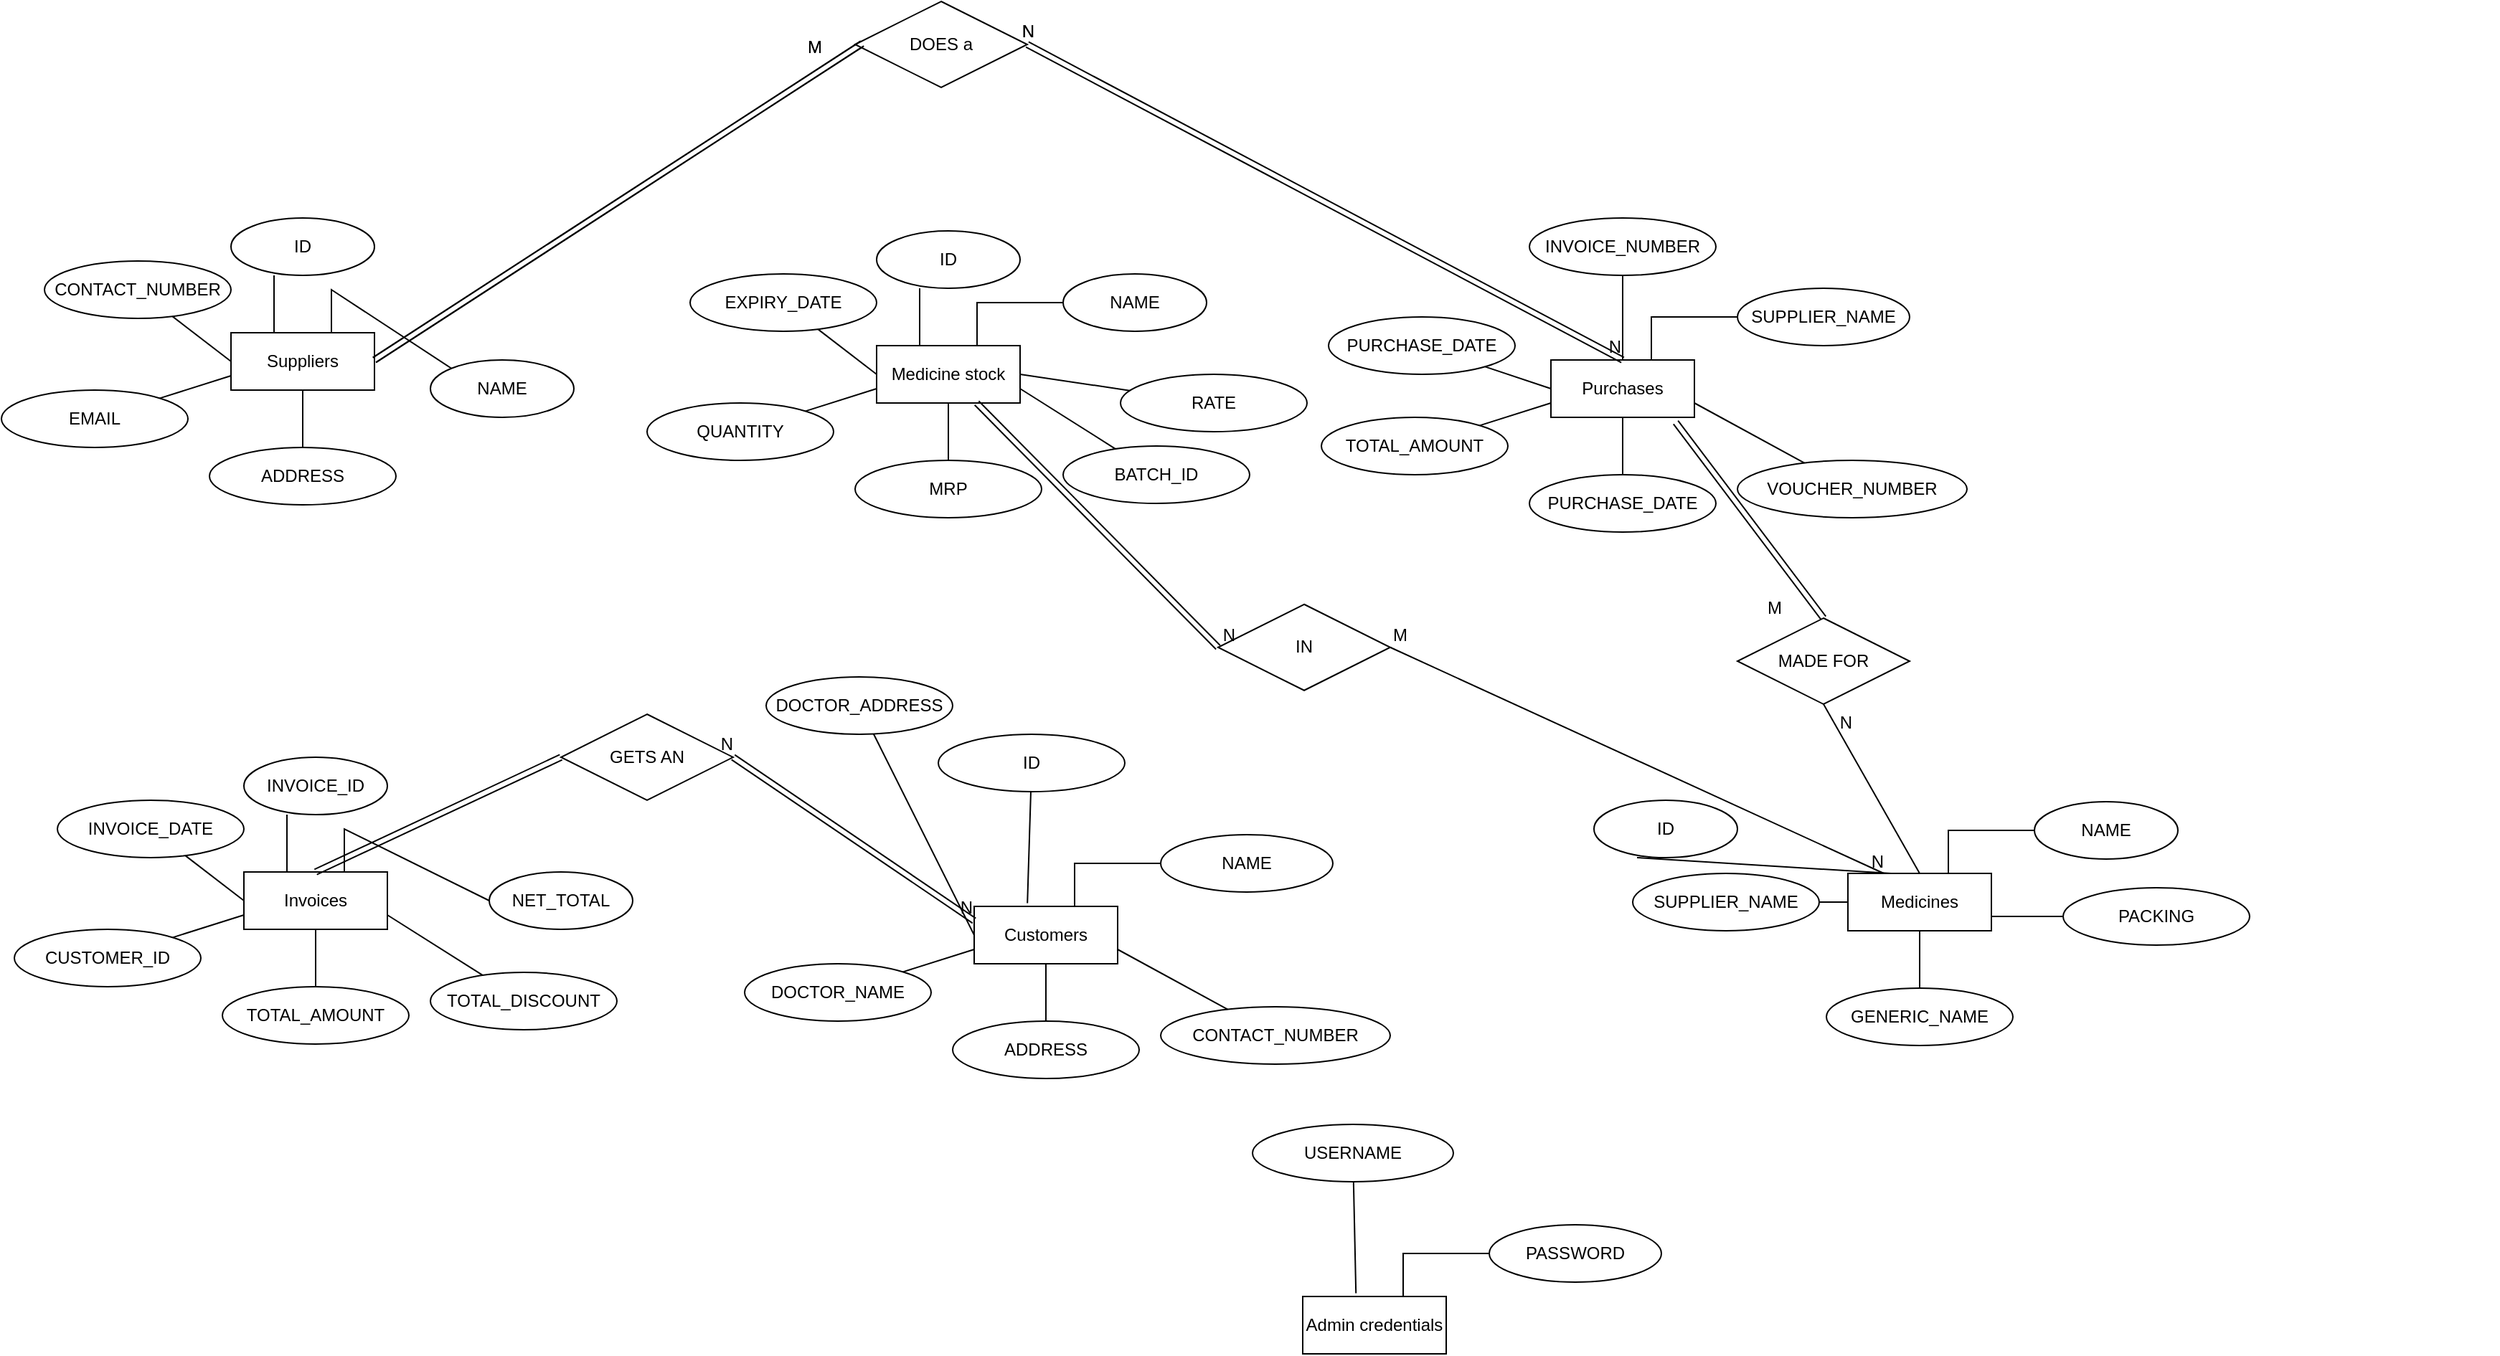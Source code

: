 <mxfile version="16.4.11" type="github">
  <diagram id="R2lEEEUBdFMjLlhIrx00" name="Page-1">
    <mxGraphModel dx="1597" dy="829" grid="1" gridSize="10" guides="1" tooltips="1" connect="1" arrows="1" fold="1" page="1" pageScale="1" pageWidth="850" pageHeight="1100" math="0" shadow="0" extFonts="Permanent Marker^https://fonts.googleapis.com/css?family=Permanent+Marker">
      <root>
        <mxCell id="0" />
        <mxCell id="1" parent="0" />
        <mxCell id="fip5N9C-G7Y2aDPfU7Cz-6" value="Suppliers" style="whiteSpace=wrap;html=1;align=center;" parent="1" vertex="1">
          <mxGeometry x="250" y="241" width="100" height="40" as="geometry" />
        </mxCell>
        <mxCell id="fip5N9C-G7Y2aDPfU7Cz-7" value="ID" style="ellipse;whiteSpace=wrap;html=1;align=center;" parent="1" vertex="1">
          <mxGeometry x="250" y="161" width="100" height="40" as="geometry" />
        </mxCell>
        <mxCell id="fip5N9C-G7Y2aDPfU7Cz-8" value="NAME" style="ellipse;whiteSpace=wrap;html=1;align=center;" parent="1" vertex="1">
          <mxGeometry x="389" y="260" width="100" height="40" as="geometry" />
        </mxCell>
        <mxCell id="fip5N9C-G7Y2aDPfU7Cz-10" value="" style="endArrow=none;html=1;rounded=0;entryX=0.3;entryY=1;entryDx=0;entryDy=0;entryPerimeter=0;exitX=0.3;exitY=0;exitDx=0;exitDy=0;exitPerimeter=0;" parent="1" source="fip5N9C-G7Y2aDPfU7Cz-6" target="fip5N9C-G7Y2aDPfU7Cz-7" edge="1">
          <mxGeometry width="50" height="50" relative="1" as="geometry">
            <mxPoint x="270" y="251" as="sourcePoint" />
            <mxPoint x="320" y="201" as="targetPoint" />
          </mxGeometry>
        </mxCell>
        <mxCell id="fip5N9C-G7Y2aDPfU7Cz-11" value="" style="endArrow=none;html=1;rounded=0;exitX=0.7;exitY=0;exitDx=0;exitDy=0;exitPerimeter=0;entryX=0;entryY=0;entryDx=0;entryDy=0;" parent="1" source="fip5N9C-G7Y2aDPfU7Cz-6" target="fip5N9C-G7Y2aDPfU7Cz-8" edge="1">
          <mxGeometry width="50" height="50" relative="1" as="geometry">
            <mxPoint x="310" y="211" as="sourcePoint" />
            <mxPoint x="390" y="280" as="targetPoint" />
            <Array as="points">
              <mxPoint x="320" y="211" />
            </Array>
          </mxGeometry>
        </mxCell>
        <mxCell id="fip5N9C-G7Y2aDPfU7Cz-12" value="CONTACT_NUMBER" style="ellipse;whiteSpace=wrap;html=1;align=center;" parent="1" vertex="1">
          <mxGeometry x="120" y="191" width="130" height="40" as="geometry" />
        </mxCell>
        <mxCell id="fip5N9C-G7Y2aDPfU7Cz-13" value="" style="endArrow=none;html=1;rounded=0;exitX=0;exitY=0.5;exitDx=0;exitDy=0;" parent="1" source="fip5N9C-G7Y2aDPfU7Cz-6" target="fip5N9C-G7Y2aDPfU7Cz-12" edge="1">
          <mxGeometry width="50" height="50" relative="1" as="geometry">
            <mxPoint x="180" y="271" as="sourcePoint" />
            <mxPoint x="220" y="231" as="targetPoint" />
          </mxGeometry>
        </mxCell>
        <mxCell id="fip5N9C-G7Y2aDPfU7Cz-14" value="EMAIL" style="ellipse;whiteSpace=wrap;html=1;align=center;" parent="1" vertex="1">
          <mxGeometry x="90" y="281" width="130" height="40" as="geometry" />
        </mxCell>
        <mxCell id="fip5N9C-G7Y2aDPfU7Cz-15" value="" style="endArrow=none;html=1;rounded=0;exitX=0;exitY=0.75;exitDx=0;exitDy=0;" parent="1" source="fip5N9C-G7Y2aDPfU7Cz-6" target="fip5N9C-G7Y2aDPfU7Cz-14" edge="1">
          <mxGeometry width="50" height="50" relative="1" as="geometry">
            <mxPoint x="220" y="351" as="sourcePoint" />
            <mxPoint x="190" y="321" as="targetPoint" />
          </mxGeometry>
        </mxCell>
        <mxCell id="fip5N9C-G7Y2aDPfU7Cz-16" value="ADDRESS" style="ellipse;whiteSpace=wrap;html=1;align=center;" parent="1" vertex="1">
          <mxGeometry x="235" y="321" width="130" height="40" as="geometry" />
        </mxCell>
        <mxCell id="fip5N9C-G7Y2aDPfU7Cz-17" value="" style="endArrow=none;html=1;rounded=0;exitX=0.5;exitY=1;exitDx=0;exitDy=0;" parent="1" source="fip5N9C-G7Y2aDPfU7Cz-6" target="fip5N9C-G7Y2aDPfU7Cz-16" edge="1">
          <mxGeometry width="50" height="50" relative="1" as="geometry">
            <mxPoint x="320" y="291" as="sourcePoint" />
            <mxPoint x="335" y="361" as="targetPoint" />
          </mxGeometry>
        </mxCell>
        <mxCell id="fip5N9C-G7Y2aDPfU7Cz-18" value="Invoices" style="whiteSpace=wrap;html=1;align=center;" parent="1" vertex="1">
          <mxGeometry x="259" y="617" width="100" height="40" as="geometry" />
        </mxCell>
        <mxCell id="fip5N9C-G7Y2aDPfU7Cz-19" value="INVOICE_ID" style="ellipse;whiteSpace=wrap;html=1;align=center;" parent="1" vertex="1">
          <mxGeometry x="259" y="537" width="100" height="40" as="geometry" />
        </mxCell>
        <mxCell id="fip5N9C-G7Y2aDPfU7Cz-20" value="NET_TOTAL" style="ellipse;whiteSpace=wrap;html=1;align=center;" parent="1" vertex="1">
          <mxGeometry x="430" y="617" width="100" height="40" as="geometry" />
        </mxCell>
        <mxCell id="fip5N9C-G7Y2aDPfU7Cz-21" value="" style="endArrow=none;html=1;rounded=0;entryX=0.3;entryY=1;entryDx=0;entryDy=0;entryPerimeter=0;exitX=0.3;exitY=0;exitDx=0;exitDy=0;exitPerimeter=0;" parent="1" source="fip5N9C-G7Y2aDPfU7Cz-18" target="fip5N9C-G7Y2aDPfU7Cz-19" edge="1">
          <mxGeometry width="50" height="50" relative="1" as="geometry">
            <mxPoint x="279" y="627" as="sourcePoint" />
            <mxPoint x="329" y="577" as="targetPoint" />
          </mxGeometry>
        </mxCell>
        <mxCell id="fip5N9C-G7Y2aDPfU7Cz-22" value="" style="endArrow=none;html=1;rounded=0;entryX=0;entryY=0.5;entryDx=0;entryDy=0;exitX=0.7;exitY=0;exitDx=0;exitDy=0;exitPerimeter=0;" parent="1" source="fip5N9C-G7Y2aDPfU7Cz-18" target="fip5N9C-G7Y2aDPfU7Cz-20" edge="1">
          <mxGeometry width="50" height="50" relative="1" as="geometry">
            <mxPoint x="319" y="587" as="sourcePoint" />
            <mxPoint x="299" y="587" as="targetPoint" />
            <Array as="points">
              <mxPoint x="329" y="587" />
            </Array>
          </mxGeometry>
        </mxCell>
        <mxCell id="fip5N9C-G7Y2aDPfU7Cz-23" value="INVOICE_DATE" style="ellipse;whiteSpace=wrap;html=1;align=center;" parent="1" vertex="1">
          <mxGeometry x="129" y="567" width="130" height="40" as="geometry" />
        </mxCell>
        <mxCell id="fip5N9C-G7Y2aDPfU7Cz-24" value="" style="endArrow=none;html=1;rounded=0;exitX=0;exitY=0.5;exitDx=0;exitDy=0;" parent="1" source="fip5N9C-G7Y2aDPfU7Cz-18" target="fip5N9C-G7Y2aDPfU7Cz-23" edge="1">
          <mxGeometry width="50" height="50" relative="1" as="geometry">
            <mxPoint x="189" y="647" as="sourcePoint" />
            <mxPoint x="229" y="607" as="targetPoint" />
          </mxGeometry>
        </mxCell>
        <mxCell id="fip5N9C-G7Y2aDPfU7Cz-25" value="CUSTOMER_ID" style="ellipse;whiteSpace=wrap;html=1;align=center;" parent="1" vertex="1">
          <mxGeometry x="99" y="657" width="130" height="40" as="geometry" />
        </mxCell>
        <mxCell id="fip5N9C-G7Y2aDPfU7Cz-26" value="" style="endArrow=none;html=1;rounded=0;exitX=0;exitY=0.75;exitDx=0;exitDy=0;" parent="1" source="fip5N9C-G7Y2aDPfU7Cz-18" target="fip5N9C-G7Y2aDPfU7Cz-25" edge="1">
          <mxGeometry width="50" height="50" relative="1" as="geometry">
            <mxPoint x="229" y="727" as="sourcePoint" />
            <mxPoint x="199" y="697" as="targetPoint" />
          </mxGeometry>
        </mxCell>
        <mxCell id="fip5N9C-G7Y2aDPfU7Cz-27" value="TOTAL_AMOUNT" style="ellipse;whiteSpace=wrap;html=1;align=center;" parent="1" vertex="1">
          <mxGeometry x="244" y="697" width="130" height="40" as="geometry" />
        </mxCell>
        <mxCell id="fip5N9C-G7Y2aDPfU7Cz-28" value="" style="endArrow=none;html=1;rounded=0;exitX=0.5;exitY=1;exitDx=0;exitDy=0;" parent="1" source="fip5N9C-G7Y2aDPfU7Cz-18" target="fip5N9C-G7Y2aDPfU7Cz-27" edge="1">
          <mxGeometry width="50" height="50" relative="1" as="geometry">
            <mxPoint x="329" y="667" as="sourcePoint" />
            <mxPoint x="344" y="737" as="targetPoint" />
          </mxGeometry>
        </mxCell>
        <mxCell id="fip5N9C-G7Y2aDPfU7Cz-29" value="TOTAL_DISCOUNT" style="ellipse;whiteSpace=wrap;html=1;align=center;" parent="1" vertex="1">
          <mxGeometry x="389" y="687" width="130" height="40" as="geometry" />
        </mxCell>
        <mxCell id="fip5N9C-G7Y2aDPfU7Cz-30" value="" style="endArrow=none;html=1;rounded=0;exitX=1;exitY=0.75;exitDx=0;exitDy=0;" parent="1" source="fip5N9C-G7Y2aDPfU7Cz-18" target="fip5N9C-G7Y2aDPfU7Cz-29" edge="1">
          <mxGeometry width="50" height="50" relative="1" as="geometry">
            <mxPoint x="454" y="647" as="sourcePoint" />
            <mxPoint x="489" y="727" as="targetPoint" />
          </mxGeometry>
        </mxCell>
        <mxCell id="fip5N9C-G7Y2aDPfU7Cz-31" value="Medicine stock" style="whiteSpace=wrap;html=1;align=center;" parent="1" vertex="1">
          <mxGeometry x="700" y="250" width="100" height="40" as="geometry" />
        </mxCell>
        <mxCell id="fip5N9C-G7Y2aDPfU7Cz-32" value="ID" style="ellipse;whiteSpace=wrap;html=1;align=center;" parent="1" vertex="1">
          <mxGeometry x="700" y="170" width="100" height="40" as="geometry" />
        </mxCell>
        <mxCell id="fip5N9C-G7Y2aDPfU7Cz-33" value="NAME" style="ellipse;whiteSpace=wrap;html=1;align=center;" parent="1" vertex="1">
          <mxGeometry x="830" y="200" width="100" height="40" as="geometry" />
        </mxCell>
        <mxCell id="fip5N9C-G7Y2aDPfU7Cz-34" value="" style="endArrow=none;html=1;rounded=0;entryX=0.3;entryY=1;entryDx=0;entryDy=0;entryPerimeter=0;exitX=0.3;exitY=0;exitDx=0;exitDy=0;exitPerimeter=0;" parent="1" source="fip5N9C-G7Y2aDPfU7Cz-31" target="fip5N9C-G7Y2aDPfU7Cz-32" edge="1">
          <mxGeometry width="50" height="50" relative="1" as="geometry">
            <mxPoint x="720" y="260" as="sourcePoint" />
            <mxPoint x="770" y="210" as="targetPoint" />
          </mxGeometry>
        </mxCell>
        <mxCell id="fip5N9C-G7Y2aDPfU7Cz-35" value="" style="endArrow=none;html=1;rounded=0;entryX=0;entryY=0.5;entryDx=0;entryDy=0;exitX=0.7;exitY=0;exitDx=0;exitDy=0;exitPerimeter=0;" parent="1" source="fip5N9C-G7Y2aDPfU7Cz-31" target="fip5N9C-G7Y2aDPfU7Cz-33" edge="1">
          <mxGeometry width="50" height="50" relative="1" as="geometry">
            <mxPoint x="760" y="220" as="sourcePoint" />
            <mxPoint x="740" y="220" as="targetPoint" />
            <Array as="points">
              <mxPoint x="770" y="220" />
            </Array>
          </mxGeometry>
        </mxCell>
        <mxCell id="fip5N9C-G7Y2aDPfU7Cz-36" value="EXPIRY_DATE" style="ellipse;whiteSpace=wrap;html=1;align=center;" parent="1" vertex="1">
          <mxGeometry x="570" y="200" width="130" height="40" as="geometry" />
        </mxCell>
        <mxCell id="fip5N9C-G7Y2aDPfU7Cz-37" value="" style="endArrow=none;html=1;rounded=0;exitX=0;exitY=0.5;exitDx=0;exitDy=0;" parent="1" source="fip5N9C-G7Y2aDPfU7Cz-31" target="fip5N9C-G7Y2aDPfU7Cz-36" edge="1">
          <mxGeometry width="50" height="50" relative="1" as="geometry">
            <mxPoint x="630" y="280" as="sourcePoint" />
            <mxPoint x="670" y="240" as="targetPoint" />
          </mxGeometry>
        </mxCell>
        <mxCell id="fip5N9C-G7Y2aDPfU7Cz-38" value="QUANTITY" style="ellipse;whiteSpace=wrap;html=1;align=center;" parent="1" vertex="1">
          <mxGeometry x="540" y="290" width="130" height="40" as="geometry" />
        </mxCell>
        <mxCell id="fip5N9C-G7Y2aDPfU7Cz-39" value="" style="endArrow=none;html=1;rounded=0;exitX=0;exitY=0.75;exitDx=0;exitDy=0;" parent="1" source="fip5N9C-G7Y2aDPfU7Cz-31" target="fip5N9C-G7Y2aDPfU7Cz-38" edge="1">
          <mxGeometry width="50" height="50" relative="1" as="geometry">
            <mxPoint x="670" y="360" as="sourcePoint" />
            <mxPoint x="640" y="330" as="targetPoint" />
          </mxGeometry>
        </mxCell>
        <mxCell id="fip5N9C-G7Y2aDPfU7Cz-40" value="MRP" style="ellipse;whiteSpace=wrap;html=1;align=center;" parent="1" vertex="1">
          <mxGeometry x="685" y="330" width="130" height="40" as="geometry" />
        </mxCell>
        <mxCell id="fip5N9C-G7Y2aDPfU7Cz-41" value="" style="endArrow=none;html=1;rounded=0;exitX=0.5;exitY=1;exitDx=0;exitDy=0;" parent="1" source="fip5N9C-G7Y2aDPfU7Cz-31" target="fip5N9C-G7Y2aDPfU7Cz-40" edge="1">
          <mxGeometry width="50" height="50" relative="1" as="geometry">
            <mxPoint x="770" y="300" as="sourcePoint" />
            <mxPoint x="785" y="370" as="targetPoint" />
          </mxGeometry>
        </mxCell>
        <mxCell id="fip5N9C-G7Y2aDPfU7Cz-42" value="BATCH_ID" style="ellipse;whiteSpace=wrap;html=1;align=center;" parent="1" vertex="1">
          <mxGeometry x="830" y="320" width="130" height="40" as="geometry" />
        </mxCell>
        <mxCell id="fip5N9C-G7Y2aDPfU7Cz-43" value="" style="endArrow=none;html=1;rounded=0;exitX=1;exitY=0.75;exitDx=0;exitDy=0;" parent="1" source="fip5N9C-G7Y2aDPfU7Cz-31" target="fip5N9C-G7Y2aDPfU7Cz-42" edge="1">
          <mxGeometry width="50" height="50" relative="1" as="geometry">
            <mxPoint x="895" y="280" as="sourcePoint" />
            <mxPoint x="930" y="360" as="targetPoint" />
          </mxGeometry>
        </mxCell>
        <mxCell id="fip5N9C-G7Y2aDPfU7Cz-44" value="RATE" style="ellipse;whiteSpace=wrap;html=1;align=center;" parent="1" vertex="1">
          <mxGeometry x="870" y="270" width="130" height="40" as="geometry" />
        </mxCell>
        <mxCell id="fip5N9C-G7Y2aDPfU7Cz-45" value="" style="endArrow=none;html=1;rounded=0;exitX=1;exitY=0.5;exitDx=0;exitDy=0;" parent="1" source="fip5N9C-G7Y2aDPfU7Cz-31" target="fip5N9C-G7Y2aDPfU7Cz-44" edge="1">
          <mxGeometry width="50" height="50" relative="1" as="geometry">
            <mxPoint x="840.0" y="230" as="sourcePoint" />
            <mxPoint x="970" y="310" as="targetPoint" />
          </mxGeometry>
        </mxCell>
        <mxCell id="fip5N9C-G7Y2aDPfU7Cz-46" value="Medicines" style="whiteSpace=wrap;html=1;align=center;" parent="1" vertex="1">
          <mxGeometry x="1377" y="618" width="100" height="40" as="geometry" />
        </mxCell>
        <mxCell id="fip5N9C-G7Y2aDPfU7Cz-47" value="ID" style="ellipse;whiteSpace=wrap;html=1;align=center;" parent="1" vertex="1">
          <mxGeometry x="1200" y="567" width="100" height="40" as="geometry" />
        </mxCell>
        <mxCell id="fip5N9C-G7Y2aDPfU7Cz-48" value="NAME" style="ellipse;whiteSpace=wrap;html=1;align=center;" parent="1" vertex="1">
          <mxGeometry x="1507" y="568" width="100" height="40" as="geometry" />
        </mxCell>
        <mxCell id="fip5N9C-G7Y2aDPfU7Cz-49" value="" style="endArrow=none;html=1;rounded=0;entryX=0.3;entryY=1;entryDx=0;entryDy=0;entryPerimeter=0;exitX=0.3;exitY=0;exitDx=0;exitDy=0;exitPerimeter=0;" parent="1" source="fip5N9C-G7Y2aDPfU7Cz-46" target="fip5N9C-G7Y2aDPfU7Cz-47" edge="1">
          <mxGeometry width="50" height="50" relative="1" as="geometry">
            <mxPoint x="1397" y="628" as="sourcePoint" />
            <mxPoint x="1447" y="578" as="targetPoint" />
          </mxGeometry>
        </mxCell>
        <mxCell id="fip5N9C-G7Y2aDPfU7Cz-50" value="" style="endArrow=none;html=1;rounded=0;entryX=0;entryY=0.5;entryDx=0;entryDy=0;exitX=0.7;exitY=0;exitDx=0;exitDy=0;exitPerimeter=0;" parent="1" source="fip5N9C-G7Y2aDPfU7Cz-46" target="fip5N9C-G7Y2aDPfU7Cz-48" edge="1">
          <mxGeometry width="50" height="50" relative="1" as="geometry">
            <mxPoint x="1437" y="588" as="sourcePoint" />
            <mxPoint x="1417" y="588" as="targetPoint" />
            <Array as="points">
              <mxPoint x="1447" y="588" />
            </Array>
          </mxGeometry>
        </mxCell>
        <mxCell id="fip5N9C-G7Y2aDPfU7Cz-53" value="SUPPLIER_NAME" style="ellipse;whiteSpace=wrap;html=1;align=center;" parent="1" vertex="1">
          <mxGeometry x="1227" y="618" width="130" height="40" as="geometry" />
        </mxCell>
        <mxCell id="fip5N9C-G7Y2aDPfU7Cz-54" value="" style="endArrow=none;html=1;rounded=0;exitX=0;exitY=0.5;exitDx=0;exitDy=0;" parent="1" source="fip5N9C-G7Y2aDPfU7Cz-46" target="fip5N9C-G7Y2aDPfU7Cz-53" edge="1">
          <mxGeometry width="50" height="50" relative="1" as="geometry">
            <mxPoint x="1347" y="728" as="sourcePoint" />
            <mxPoint x="1317" y="698" as="targetPoint" />
          </mxGeometry>
        </mxCell>
        <mxCell id="fip5N9C-G7Y2aDPfU7Cz-55" value="GENERIC_NAME" style="ellipse;whiteSpace=wrap;html=1;align=center;" parent="1" vertex="1">
          <mxGeometry x="1362" y="698" width="130" height="40" as="geometry" />
        </mxCell>
        <mxCell id="fip5N9C-G7Y2aDPfU7Cz-56" value="" style="endArrow=none;html=1;rounded=0;exitX=0.5;exitY=1;exitDx=0;exitDy=0;" parent="1" source="fip5N9C-G7Y2aDPfU7Cz-46" target="fip5N9C-G7Y2aDPfU7Cz-55" edge="1">
          <mxGeometry width="50" height="50" relative="1" as="geometry">
            <mxPoint x="1447" y="668" as="sourcePoint" />
            <mxPoint x="1462" y="738" as="targetPoint" />
          </mxGeometry>
        </mxCell>
        <mxCell id="fip5N9C-G7Y2aDPfU7Cz-57" value="PACKING" style="ellipse;whiteSpace=wrap;html=1;align=center;" parent="1" vertex="1">
          <mxGeometry x="1527" y="628" width="130" height="40" as="geometry" />
        </mxCell>
        <mxCell id="fip5N9C-G7Y2aDPfU7Cz-58" value="" style="endArrow=none;html=1;rounded=0;exitX=1;exitY=0.75;exitDx=0;exitDy=0;" parent="1" source="fip5N9C-G7Y2aDPfU7Cz-46" target="fip5N9C-G7Y2aDPfU7Cz-57" edge="1">
          <mxGeometry width="50" height="50" relative="1" as="geometry">
            <mxPoint x="1572" y="648" as="sourcePoint" />
            <mxPoint x="1607" y="728" as="targetPoint" />
          </mxGeometry>
        </mxCell>
        <mxCell id="fip5N9C-G7Y2aDPfU7Cz-60" value="Purchases" style="whiteSpace=wrap;html=1;align=center;" parent="1" vertex="1">
          <mxGeometry x="1170" y="260" width="100" height="40" as="geometry" />
        </mxCell>
        <mxCell id="fip5N9C-G7Y2aDPfU7Cz-62" value="SUPPLIER_NAME" style="ellipse;whiteSpace=wrap;html=1;align=center;" parent="1" vertex="1">
          <mxGeometry x="1300" y="210" width="120" height="40" as="geometry" />
        </mxCell>
        <mxCell id="fip5N9C-G7Y2aDPfU7Cz-64" value="" style="endArrow=none;html=1;rounded=0;entryX=0;entryY=0.5;entryDx=0;entryDy=0;exitX=0.7;exitY=0;exitDx=0;exitDy=0;exitPerimeter=0;" parent="1" source="fip5N9C-G7Y2aDPfU7Cz-60" target="fip5N9C-G7Y2aDPfU7Cz-62" edge="1">
          <mxGeometry width="50" height="50" relative="1" as="geometry">
            <mxPoint x="1230" y="230" as="sourcePoint" />
            <mxPoint x="1210" y="230" as="targetPoint" />
            <Array as="points">
              <mxPoint x="1240" y="230" />
            </Array>
          </mxGeometry>
        </mxCell>
        <mxCell id="fip5N9C-G7Y2aDPfU7Cz-65" value="PURCHASE_DATE" style="ellipse;whiteSpace=wrap;html=1;align=center;" parent="1" vertex="1">
          <mxGeometry x="1015" y="230" width="130" height="40" as="geometry" />
        </mxCell>
        <mxCell id="fip5N9C-G7Y2aDPfU7Cz-66" value="" style="endArrow=none;html=1;rounded=0;exitX=0;exitY=0.5;exitDx=0;exitDy=0;" parent="1" source="fip5N9C-G7Y2aDPfU7Cz-60" target="fip5N9C-G7Y2aDPfU7Cz-65" edge="1">
          <mxGeometry width="50" height="50" relative="1" as="geometry">
            <mxPoint x="1100" y="290" as="sourcePoint" />
            <mxPoint x="1140" y="250" as="targetPoint" />
          </mxGeometry>
        </mxCell>
        <mxCell id="fip5N9C-G7Y2aDPfU7Cz-67" value="TOTAL_AMOUNT" style="ellipse;whiteSpace=wrap;html=1;align=center;" parent="1" vertex="1">
          <mxGeometry x="1010" y="300" width="130" height="40" as="geometry" />
        </mxCell>
        <mxCell id="fip5N9C-G7Y2aDPfU7Cz-68" value="" style="endArrow=none;html=1;rounded=0;exitX=0;exitY=0.75;exitDx=0;exitDy=0;" parent="1" source="fip5N9C-G7Y2aDPfU7Cz-60" target="fip5N9C-G7Y2aDPfU7Cz-67" edge="1">
          <mxGeometry width="50" height="50" relative="1" as="geometry">
            <mxPoint x="1140" y="370" as="sourcePoint" />
            <mxPoint x="1110" y="340" as="targetPoint" />
          </mxGeometry>
        </mxCell>
        <mxCell id="fip5N9C-G7Y2aDPfU7Cz-69" value="PURCHASE_DATE" style="ellipse;whiteSpace=wrap;html=1;align=center;" parent="1" vertex="1">
          <mxGeometry x="1155" y="340" width="130" height="40" as="geometry" />
        </mxCell>
        <mxCell id="fip5N9C-G7Y2aDPfU7Cz-70" value="" style="endArrow=none;html=1;rounded=0;exitX=0.5;exitY=1;exitDx=0;exitDy=0;" parent="1" source="fip5N9C-G7Y2aDPfU7Cz-60" target="fip5N9C-G7Y2aDPfU7Cz-69" edge="1">
          <mxGeometry width="50" height="50" relative="1" as="geometry">
            <mxPoint x="1240" y="310" as="sourcePoint" />
            <mxPoint x="1255" y="380" as="targetPoint" />
          </mxGeometry>
        </mxCell>
        <mxCell id="fip5N9C-G7Y2aDPfU7Cz-71" value="VOUCHER_NUMBER" style="ellipse;whiteSpace=wrap;html=1;align=center;" parent="1" vertex="1">
          <mxGeometry x="1300" y="330" width="160" height="40" as="geometry" />
        </mxCell>
        <mxCell id="fip5N9C-G7Y2aDPfU7Cz-72" value="" style="endArrow=none;html=1;rounded=0;exitX=1;exitY=0.75;exitDx=0;exitDy=0;" parent="1" source="fip5N9C-G7Y2aDPfU7Cz-60" target="fip5N9C-G7Y2aDPfU7Cz-71" edge="1">
          <mxGeometry width="50" height="50" relative="1" as="geometry">
            <mxPoint x="1365" y="290" as="sourcePoint" />
            <mxPoint x="1400" y="370" as="targetPoint" />
          </mxGeometry>
        </mxCell>
        <mxCell id="fip5N9C-G7Y2aDPfU7Cz-73" value="INVOICE_NUMBER" style="ellipse;whiteSpace=wrap;html=1;align=center;" parent="1" vertex="1">
          <mxGeometry x="1155" y="161" width="130" height="40" as="geometry" />
        </mxCell>
        <mxCell id="fip5N9C-G7Y2aDPfU7Cz-74" value="" style="endArrow=none;html=1;rounded=0;" parent="1" target="fip5N9C-G7Y2aDPfU7Cz-73" edge="1">
          <mxGeometry width="50" height="50" relative="1" as="geometry">
            <mxPoint x="1220" y="260" as="sourcePoint" />
            <mxPoint x="1440" y="320" as="targetPoint" />
            <Array as="points">
              <mxPoint x="1220" y="230" />
            </Array>
          </mxGeometry>
        </mxCell>
        <mxCell id="fip5N9C-G7Y2aDPfU7Cz-75" value="Customers" style="whiteSpace=wrap;html=1;align=center;" parent="1" vertex="1">
          <mxGeometry x="768" y="641" width="100" height="40" as="geometry" />
        </mxCell>
        <mxCell id="fip5N9C-G7Y2aDPfU7Cz-76" value="NAME" style="ellipse;whiteSpace=wrap;html=1;align=center;" parent="1" vertex="1">
          <mxGeometry x="898" y="591" width="120" height="40" as="geometry" />
        </mxCell>
        <mxCell id="fip5N9C-G7Y2aDPfU7Cz-77" value="" style="endArrow=none;html=1;rounded=0;entryX=0;entryY=0.5;entryDx=0;entryDy=0;exitX=0.7;exitY=0;exitDx=0;exitDy=0;exitPerimeter=0;" parent="1" source="fip5N9C-G7Y2aDPfU7Cz-75" target="fip5N9C-G7Y2aDPfU7Cz-76" edge="1">
          <mxGeometry width="50" height="50" relative="1" as="geometry">
            <mxPoint x="828" y="611" as="sourcePoint" />
            <mxPoint x="808" y="611" as="targetPoint" />
            <Array as="points">
              <mxPoint x="838" y="611" />
            </Array>
          </mxGeometry>
        </mxCell>
        <mxCell id="fip5N9C-G7Y2aDPfU7Cz-78" value="DOCTOR_ADDRESS" style="ellipse;whiteSpace=wrap;html=1;align=center;" parent="1" vertex="1">
          <mxGeometry x="623" y="481" width="130" height="40" as="geometry" />
        </mxCell>
        <mxCell id="fip5N9C-G7Y2aDPfU7Cz-79" value="" style="endArrow=none;html=1;rounded=0;exitX=0;exitY=0.5;exitDx=0;exitDy=0;" parent="1" source="fip5N9C-G7Y2aDPfU7Cz-75" target="fip5N9C-G7Y2aDPfU7Cz-78" edge="1">
          <mxGeometry width="50" height="50" relative="1" as="geometry">
            <mxPoint x="698" y="671" as="sourcePoint" />
            <mxPoint x="738" y="631" as="targetPoint" />
          </mxGeometry>
        </mxCell>
        <mxCell id="fip5N9C-G7Y2aDPfU7Cz-80" value="DOCTOR_NAME" style="ellipse;whiteSpace=wrap;html=1;align=center;" parent="1" vertex="1">
          <mxGeometry x="608" y="681" width="130" height="40" as="geometry" />
        </mxCell>
        <mxCell id="fip5N9C-G7Y2aDPfU7Cz-81" value="" style="endArrow=none;html=1;rounded=0;exitX=0;exitY=0.75;exitDx=0;exitDy=0;" parent="1" source="fip5N9C-G7Y2aDPfU7Cz-75" target="fip5N9C-G7Y2aDPfU7Cz-80" edge="1">
          <mxGeometry width="50" height="50" relative="1" as="geometry">
            <mxPoint x="738" y="751" as="sourcePoint" />
            <mxPoint x="708" y="721" as="targetPoint" />
          </mxGeometry>
        </mxCell>
        <mxCell id="fip5N9C-G7Y2aDPfU7Cz-82" value="ADDRESS" style="ellipse;whiteSpace=wrap;html=1;align=center;" parent="1" vertex="1">
          <mxGeometry x="753" y="721" width="130" height="40" as="geometry" />
        </mxCell>
        <mxCell id="fip5N9C-G7Y2aDPfU7Cz-83" value="" style="endArrow=none;html=1;rounded=0;exitX=0.5;exitY=1;exitDx=0;exitDy=0;" parent="1" source="fip5N9C-G7Y2aDPfU7Cz-75" target="fip5N9C-G7Y2aDPfU7Cz-82" edge="1">
          <mxGeometry width="50" height="50" relative="1" as="geometry">
            <mxPoint x="838" y="691" as="sourcePoint" />
            <mxPoint x="853" y="761" as="targetPoint" />
          </mxGeometry>
        </mxCell>
        <mxCell id="fip5N9C-G7Y2aDPfU7Cz-84" value="CONTACT_NUMBER" style="ellipse;whiteSpace=wrap;html=1;align=center;" parent="1" vertex="1">
          <mxGeometry x="898" y="711" width="160" height="40" as="geometry" />
        </mxCell>
        <mxCell id="fip5N9C-G7Y2aDPfU7Cz-85" value="" style="endArrow=none;html=1;rounded=0;exitX=1;exitY=0.75;exitDx=0;exitDy=0;" parent="1" source="fip5N9C-G7Y2aDPfU7Cz-75" target="fip5N9C-G7Y2aDPfU7Cz-84" edge="1">
          <mxGeometry width="50" height="50" relative="1" as="geometry">
            <mxPoint x="963" y="671" as="sourcePoint" />
            <mxPoint x="998" y="751" as="targetPoint" />
          </mxGeometry>
        </mxCell>
        <mxCell id="fip5N9C-G7Y2aDPfU7Cz-86" value="ID" style="ellipse;whiteSpace=wrap;html=1;align=center;" parent="1" vertex="1">
          <mxGeometry x="743" y="521" width="130" height="40" as="geometry" />
        </mxCell>
        <mxCell id="fip5N9C-G7Y2aDPfU7Cz-87" value="" style="endArrow=none;html=1;rounded=0;exitX=0.371;exitY=-0.057;exitDx=0;exitDy=0;exitPerimeter=0;" parent="1" source="fip5N9C-G7Y2aDPfU7Cz-75" target="fip5N9C-G7Y2aDPfU7Cz-86" edge="1">
          <mxGeometry width="50" height="50" relative="1" as="geometry">
            <mxPoint x="808" y="631" as="sourcePoint" />
            <mxPoint x="1038" y="701" as="targetPoint" />
          </mxGeometry>
        </mxCell>
        <mxCell id="fip5N9C-G7Y2aDPfU7Cz-88" value="Admin credentials" style="whiteSpace=wrap;html=1;align=center;" parent="1" vertex="1">
          <mxGeometry x="997" y="913" width="100" height="40" as="geometry" />
        </mxCell>
        <mxCell id="fip5N9C-G7Y2aDPfU7Cz-89" value="PASSWORD" style="ellipse;whiteSpace=wrap;html=1;align=center;" parent="1" vertex="1">
          <mxGeometry x="1127" y="863" width="120" height="40" as="geometry" />
        </mxCell>
        <mxCell id="fip5N9C-G7Y2aDPfU7Cz-90" value="" style="endArrow=none;html=1;rounded=0;entryX=0;entryY=0.5;entryDx=0;entryDy=0;exitX=0.7;exitY=0;exitDx=0;exitDy=0;exitPerimeter=0;" parent="1" source="fip5N9C-G7Y2aDPfU7Cz-88" target="fip5N9C-G7Y2aDPfU7Cz-89" edge="1">
          <mxGeometry width="50" height="50" relative="1" as="geometry">
            <mxPoint x="1057" y="883" as="sourcePoint" />
            <mxPoint x="1037" y="883" as="targetPoint" />
            <Array as="points">
              <mxPoint x="1067" y="883" />
            </Array>
          </mxGeometry>
        </mxCell>
        <mxCell id="fip5N9C-G7Y2aDPfU7Cz-98" value="USERNAME" style="ellipse;whiteSpace=wrap;html=1;align=center;" parent="1" vertex="1">
          <mxGeometry x="962" y="793" width="140" height="40" as="geometry" />
        </mxCell>
        <mxCell id="fip5N9C-G7Y2aDPfU7Cz-99" value="" style="endArrow=none;html=1;rounded=0;exitX=0.371;exitY=-0.057;exitDx=0;exitDy=0;exitPerimeter=0;" parent="1" source="fip5N9C-G7Y2aDPfU7Cz-88" target="fip5N9C-G7Y2aDPfU7Cz-98" edge="1">
          <mxGeometry width="50" height="50" relative="1" as="geometry">
            <mxPoint x="1037" y="903" as="sourcePoint" />
            <mxPoint x="1267" y="973" as="targetPoint" />
          </mxGeometry>
        </mxCell>
        <mxCell id="O7eQplX8fe_v7WDKVlWZ-7" value="" style="shape=link;html=1;rounded=0;" edge="1" parent="1">
          <mxGeometry relative="1" as="geometry">
            <mxPoint x="350" y="260.0" as="sourcePoint" />
            <mxPoint x="690" y="39.34" as="targetPoint" />
          </mxGeometry>
        </mxCell>
        <mxCell id="O7eQplX8fe_v7WDKVlWZ-8" value="M" style="resizable=0;html=1;align=left;verticalAlign=bottom;" connectable="0" vertex="1" parent="O7eQplX8fe_v7WDKVlWZ-7">
          <mxGeometry x="-1" relative="1" as="geometry">
            <mxPoint x="300" y="-210" as="offset" />
          </mxGeometry>
        </mxCell>
        <mxCell id="O7eQplX8fe_v7WDKVlWZ-9" value="N" style="resizable=0;html=1;align=right;verticalAlign=bottom;" connectable="0" vertex="1" parent="O7eQplX8fe_v7WDKVlWZ-7">
          <mxGeometry x="1" relative="1" as="geometry">
            <mxPoint x="120" as="offset" />
          </mxGeometry>
        </mxCell>
        <mxCell id="O7eQplX8fe_v7WDKVlWZ-12" value="DOES a" style="shape=rhombus;perimeter=rhombusPerimeter;whiteSpace=wrap;html=1;align=center;" vertex="1" parent="1">
          <mxGeometry x="685" y="10" width="120" height="60" as="geometry" />
        </mxCell>
        <mxCell id="O7eQplX8fe_v7WDKVlWZ-13" value="" style="shape=link;html=1;rounded=0;exitX=1;exitY=0.5;exitDx=0;exitDy=0;entryX=0.5;entryY=0;entryDx=0;entryDy=0;" edge="1" parent="1" source="O7eQplX8fe_v7WDKVlWZ-12" target="fip5N9C-G7Y2aDPfU7Cz-60">
          <mxGeometry relative="1" as="geometry">
            <mxPoint x="1090" y="110" as="sourcePoint" />
            <mxPoint x="1250" y="110" as="targetPoint" />
          </mxGeometry>
        </mxCell>
        <mxCell id="O7eQplX8fe_v7WDKVlWZ-15" value="N" style="resizable=0;html=1;align=right;verticalAlign=bottom;" connectable="0" vertex="1" parent="O7eQplX8fe_v7WDKVlWZ-13">
          <mxGeometry x="1" relative="1" as="geometry" />
        </mxCell>
        <mxCell id="O7eQplX8fe_v7WDKVlWZ-16" value="" style="shape=link;html=1;rounded=0;exitX=0.87;exitY=1.087;exitDx=0;exitDy=0;exitPerimeter=0;entryX=0.5;entryY=0;entryDx=0;entryDy=0;" edge="1" parent="1" source="fip5N9C-G7Y2aDPfU7Cz-60" target="O7eQplX8fe_v7WDKVlWZ-18">
          <mxGeometry relative="1" as="geometry">
            <mxPoint x="1260" y="450" as="sourcePoint" />
            <mxPoint x="1350" y="440" as="targetPoint" />
          </mxGeometry>
        </mxCell>
        <mxCell id="O7eQplX8fe_v7WDKVlWZ-18" value="MADE FOR" style="shape=rhombus;perimeter=rhombusPerimeter;whiteSpace=wrap;html=1;align=center;" vertex="1" parent="1">
          <mxGeometry x="1300" y="440" width="120" height="60" as="geometry" />
        </mxCell>
        <mxCell id="O7eQplX8fe_v7WDKVlWZ-19" value="" style="endArrow=none;html=1;rounded=0;entryX=0.5;entryY=1;entryDx=0;entryDy=0;exitX=0.5;exitY=0;exitDx=0;exitDy=0;" edge="1" parent="1" source="fip5N9C-G7Y2aDPfU7Cz-46" target="O7eQplX8fe_v7WDKVlWZ-18">
          <mxGeometry relative="1" as="geometry">
            <mxPoint x="1190" y="480" as="sourcePoint" />
            <mxPoint x="1350" y="480" as="targetPoint" />
          </mxGeometry>
        </mxCell>
        <mxCell id="O7eQplX8fe_v7WDKVlWZ-20" value="N" style="resizable=0;html=1;align=right;verticalAlign=bottom;" connectable="0" vertex="1" parent="O7eQplX8fe_v7WDKVlWZ-19">
          <mxGeometry x="1" relative="1" as="geometry">
            <mxPoint x="20" y="21" as="offset" />
          </mxGeometry>
        </mxCell>
        <mxCell id="O7eQplX8fe_v7WDKVlWZ-31" value="M" style="resizable=0;html=1;align=left;verticalAlign=bottom;" connectable="0" vertex="1" parent="1">
          <mxGeometry x="1830" y="460.38" as="geometry">
            <mxPoint x="-511" y="-19" as="offset" />
          </mxGeometry>
        </mxCell>
        <mxCell id="O7eQplX8fe_v7WDKVlWZ-32" value="" style="shape=link;html=1;rounded=0;entryX=0;entryY=0.25;entryDx=0;entryDy=0;exitX=1;exitY=0.5;exitDx=0;exitDy=0;" edge="1" parent="1" source="O7eQplX8fe_v7WDKVlWZ-34" target="fip5N9C-G7Y2aDPfU7Cz-75">
          <mxGeometry relative="1" as="geometry">
            <mxPoint x="580" y="550" as="sourcePoint" />
            <mxPoint x="738" y="651" as="targetPoint" />
          </mxGeometry>
        </mxCell>
        <mxCell id="O7eQplX8fe_v7WDKVlWZ-33" value="N" style="resizable=0;html=1;align=right;verticalAlign=bottom;" connectable="0" vertex="1" parent="O7eQplX8fe_v7WDKVlWZ-32">
          <mxGeometry x="1" relative="1" as="geometry" />
        </mxCell>
        <mxCell id="O7eQplX8fe_v7WDKVlWZ-34" value="GETS AN" style="shape=rhombus;perimeter=rhombusPerimeter;whiteSpace=wrap;html=1;align=center;" vertex="1" parent="1">
          <mxGeometry x="480" y="507" width="120" height="60" as="geometry" />
        </mxCell>
        <mxCell id="O7eQplX8fe_v7WDKVlWZ-35" value="" style="shape=link;html=1;rounded=0;" edge="1" parent="1">
          <mxGeometry relative="1" as="geometry">
            <mxPoint x="350.0" y="260" as="sourcePoint" />
            <mxPoint x="690" y="39.34" as="targetPoint" />
          </mxGeometry>
        </mxCell>
        <mxCell id="O7eQplX8fe_v7WDKVlWZ-36" value="M" style="resizable=0;html=1;align=left;verticalAlign=bottom;" connectable="0" vertex="1" parent="O7eQplX8fe_v7WDKVlWZ-35">
          <mxGeometry x="-1" relative="1" as="geometry">
            <mxPoint x="300" y="-210" as="offset" />
          </mxGeometry>
        </mxCell>
        <mxCell id="O7eQplX8fe_v7WDKVlWZ-37" value="N" style="resizable=0;html=1;align=right;verticalAlign=bottom;" connectable="0" vertex="1" parent="O7eQplX8fe_v7WDKVlWZ-35">
          <mxGeometry x="1" relative="1" as="geometry">
            <mxPoint x="120" as="offset" />
          </mxGeometry>
        </mxCell>
        <mxCell id="O7eQplX8fe_v7WDKVlWZ-38" value="" style="shape=link;html=1;rounded=0;entryX=0;entryY=0.5;entryDx=0;entryDy=0;exitX=0.5;exitY=0;exitDx=0;exitDy=0;" edge="1" parent="1" source="fip5N9C-G7Y2aDPfU7Cz-18" target="O7eQplX8fe_v7WDKVlWZ-34">
          <mxGeometry relative="1" as="geometry">
            <mxPoint x="120.0" y="701.66" as="sourcePoint" />
            <mxPoint x="460" y="481.0" as="targetPoint" />
            <Array as="points" />
          </mxGeometry>
        </mxCell>
        <mxCell id="O7eQplX8fe_v7WDKVlWZ-40" value="N" style="resizable=0;html=1;align=right;verticalAlign=bottom;" connectable="0" vertex="1" parent="O7eQplX8fe_v7WDKVlWZ-38">
          <mxGeometry x="1" relative="1" as="geometry">
            <mxPoint x="120" as="offset" />
          </mxGeometry>
        </mxCell>
        <mxCell id="O7eQplX8fe_v7WDKVlWZ-41" value="" style="endArrow=none;html=1;rounded=0;entryX=0.25;entryY=0;entryDx=0;entryDy=0;exitX=1;exitY=0.5;exitDx=0;exitDy=0;" edge="1" parent="1" source="O7eQplX8fe_v7WDKVlWZ-44" target="fip5N9C-G7Y2aDPfU7Cz-46">
          <mxGeometry relative="1" as="geometry">
            <mxPoint x="1050" y="469" as="sourcePoint" />
            <mxPoint x="1227" y="469.38" as="targetPoint" />
            <Array as="points" />
          </mxGeometry>
        </mxCell>
        <mxCell id="O7eQplX8fe_v7WDKVlWZ-42" value="M" style="resizable=0;html=1;align=left;verticalAlign=bottom;" connectable="0" vertex="1" parent="O7eQplX8fe_v7WDKVlWZ-41">
          <mxGeometry x="-1" relative="1" as="geometry" />
        </mxCell>
        <mxCell id="O7eQplX8fe_v7WDKVlWZ-43" value="N" style="resizable=0;html=1;align=right;verticalAlign=bottom;" connectable="0" vertex="1" parent="O7eQplX8fe_v7WDKVlWZ-41">
          <mxGeometry x="1" relative="1" as="geometry" />
        </mxCell>
        <mxCell id="O7eQplX8fe_v7WDKVlWZ-44" value="IN" style="shape=rhombus;perimeter=rhombusPerimeter;whiteSpace=wrap;html=1;align=center;" vertex="1" parent="1">
          <mxGeometry x="938" y="430.38" width="120" height="60" as="geometry" />
        </mxCell>
        <mxCell id="O7eQplX8fe_v7WDKVlWZ-49" value="" style="shape=link;html=1;rounded=0;entryX=0;entryY=0.5;entryDx=0;entryDy=0;" edge="1" parent="1" source="fip5N9C-G7Y2aDPfU7Cz-31" target="O7eQplX8fe_v7WDKVlWZ-44">
          <mxGeometry relative="1" as="geometry">
            <mxPoint x="760" y="360" as="sourcePoint" />
            <mxPoint x="920" y="360" as="targetPoint" />
          </mxGeometry>
        </mxCell>
        <mxCell id="O7eQplX8fe_v7WDKVlWZ-50" value="N" style="resizable=0;html=1;align=right;verticalAlign=bottom;" connectable="0" vertex="1" parent="O7eQplX8fe_v7WDKVlWZ-49">
          <mxGeometry x="1" relative="1" as="geometry">
            <mxPoint x="12" as="offset" />
          </mxGeometry>
        </mxCell>
      </root>
    </mxGraphModel>
  </diagram>
</mxfile>
